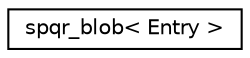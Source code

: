 digraph "Graphical Class Hierarchy"
{
 // INTERACTIVE_SVG=YES
  edge [fontname="Helvetica",fontsize="10",labelfontname="Helvetica",labelfontsize="10"];
  node [fontname="Helvetica",fontsize="10",shape=record];
  rankdir="LR";
  Node0 [label="spqr_blob\< Entry \>",height=0.2,width=0.4,color="black", fillcolor="white", style="filled",URL="$structspqr__blob.html"];
}
